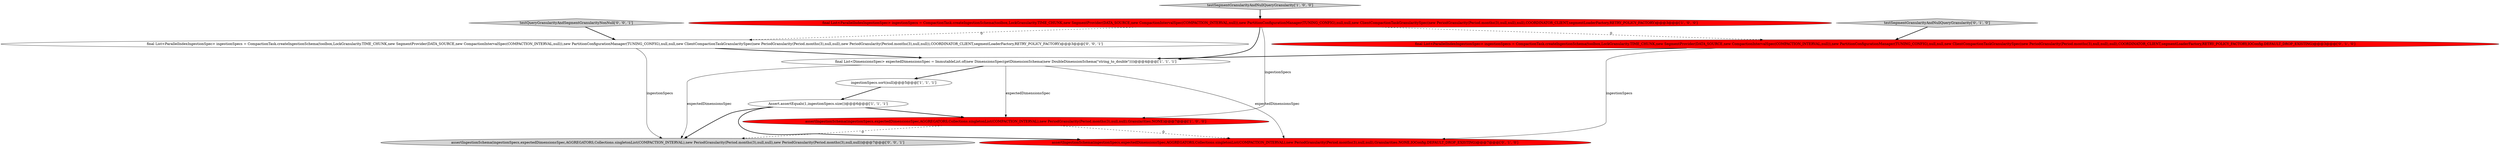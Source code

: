 digraph {
0 [style = filled, label = "testSegmentGranularityAndNullQueryGranularity['1', '0', '0']", fillcolor = lightgray, shape = diamond image = "AAA0AAABBB1BBB"];
8 [style = filled, label = "testSegmentGranularityAndNullQueryGranularity['0', '1', '0']", fillcolor = lightgray, shape = diamond image = "AAA0AAABBB2BBB"];
11 [style = filled, label = "testQueryGranularityAndSegmentGranularityNonNull['0', '0', '1']", fillcolor = lightgray, shape = diamond image = "AAA0AAABBB3BBB"];
7 [style = filled, label = "assertIngestionSchema(ingestionSpecs,expectedDimensionsSpec,AGGREGATORS,Collections.singletonList(COMPACTION_INTERVAL),new PeriodGranularity(Period.months(3),null,null),Granularities.NONE,IOConfig.DEFAULT_DROP_EXISTING)@@@7@@@['0', '1', '0']", fillcolor = red, shape = ellipse image = "AAA1AAABBB2BBB"];
5 [style = filled, label = "final List<DimensionsSpec> expectedDimensionsSpec = ImmutableList.of(new DimensionsSpec(getDimensionSchema(new DoubleDimensionSchema(\"string_to_double\"))))@@@4@@@['1', '1', '1']", fillcolor = white, shape = ellipse image = "AAA0AAABBB1BBB"];
3 [style = filled, label = "Assert.assertEquals(1,ingestionSpecs.size())@@@6@@@['1', '1', '1']", fillcolor = white, shape = ellipse image = "AAA0AAABBB1BBB"];
9 [style = filled, label = "assertIngestionSchema(ingestionSpecs,expectedDimensionsSpec,AGGREGATORS,Collections.singletonList(COMPACTION_INTERVAL),new PeriodGranularity(Period.months(3),null,null),new PeriodGranularity(Period.months(3),null,null))@@@7@@@['0', '0', '1']", fillcolor = lightgray, shape = ellipse image = "AAA0AAABBB3BBB"];
10 [style = filled, label = "final List<ParallelIndexIngestionSpec> ingestionSpecs = CompactionTask.createIngestionSchema(toolbox,LockGranularity.TIME_CHUNK,new SegmentProvider(DATA_SOURCE,new CompactionIntervalSpec(COMPACTION_INTERVAL,null)),new PartitionConfigurationManager(TUNING_CONFIG),null,null,new ClientCompactionTaskGranularitySpec(new PeriodGranularity(Period.months(3),null,null),new PeriodGranularity(Period.months(3),null,null)),COORDINATOR_CLIENT,segmentLoaderFactory,RETRY_POLICY_FACTORY)@@@3@@@['0', '0', '1']", fillcolor = white, shape = ellipse image = "AAA0AAABBB3BBB"];
1 [style = filled, label = "ingestionSpecs.sort(null)@@@5@@@['1', '1', '1']", fillcolor = white, shape = ellipse image = "AAA0AAABBB1BBB"];
4 [style = filled, label = "final List<ParallelIndexIngestionSpec> ingestionSpecs = CompactionTask.createIngestionSchema(toolbox,LockGranularity.TIME_CHUNK,new SegmentProvider(DATA_SOURCE,new CompactionIntervalSpec(COMPACTION_INTERVAL,null)),new PartitionConfigurationManager(TUNING_CONFIG),null,null,new ClientCompactionTaskGranularitySpec(new PeriodGranularity(Period.months(3),null,null),null),COORDINATOR_CLIENT,segmentLoaderFactory,RETRY_POLICY_FACTORY)@@@3@@@['1', '0', '0']", fillcolor = red, shape = ellipse image = "AAA1AAABBB1BBB"];
2 [style = filled, label = "assertIngestionSchema(ingestionSpecs,expectedDimensionsSpec,AGGREGATORS,Collections.singletonList(COMPACTION_INTERVAL),new PeriodGranularity(Period.months(3),null,null),Granularities.NONE)@@@7@@@['1', '0', '0']", fillcolor = red, shape = ellipse image = "AAA1AAABBB1BBB"];
6 [style = filled, label = "final List<ParallelIndexIngestionSpec> ingestionSpecs = CompactionTask.createIngestionSchema(toolbox,LockGranularity.TIME_CHUNK,new SegmentProvider(DATA_SOURCE,new CompactionIntervalSpec(COMPACTION_INTERVAL,null)),new PartitionConfigurationManager(TUNING_CONFIG),null,null,new ClientCompactionTaskGranularitySpec(new PeriodGranularity(Period.months(3),null,null),null),COORDINATOR_CLIENT,segmentLoaderFactory,RETRY_POLICY_FACTORY,IOConfig.DEFAULT_DROP_EXISTING)@@@3@@@['0', '1', '0']", fillcolor = red, shape = ellipse image = "AAA1AAABBB2BBB"];
5->9 [style = solid, label="expectedDimensionsSpec"];
5->7 [style = solid, label="expectedDimensionsSpec"];
5->2 [style = solid, label="expectedDimensionsSpec"];
1->3 [style = bold, label=""];
8->6 [style = bold, label=""];
4->6 [style = dashed, label="0"];
2->7 [style = dashed, label="0"];
4->2 [style = solid, label="ingestionSpecs"];
3->9 [style = bold, label=""];
5->1 [style = bold, label=""];
6->5 [style = bold, label=""];
10->5 [style = bold, label=""];
3->2 [style = bold, label=""];
3->7 [style = bold, label=""];
0->4 [style = bold, label=""];
11->10 [style = bold, label=""];
2->9 [style = dashed, label="0"];
6->7 [style = solid, label="ingestionSpecs"];
4->10 [style = dashed, label="0"];
10->9 [style = solid, label="ingestionSpecs"];
4->5 [style = bold, label=""];
}
